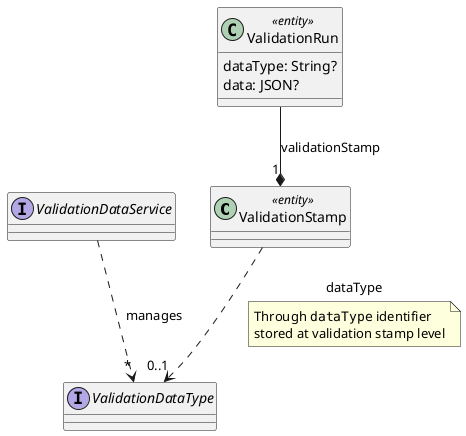 @startuml

class ValidationStamp <<entity>>
class ValidationRun <<entity>> {
    dataType: String?
    data: JSON?
}

interface ValidationDataType
interface ValidationDataService

ValidationRun --* ValidationStamp: validationStamp "1"

ValidationDataService ..> ValidationDataType: manages "*"

ValidationStamp ..> ValidationDataType: dataType "0..1"
note on link
    Through ""dataType"" identifier
    stored at validation stamp level
end note

@enduml
